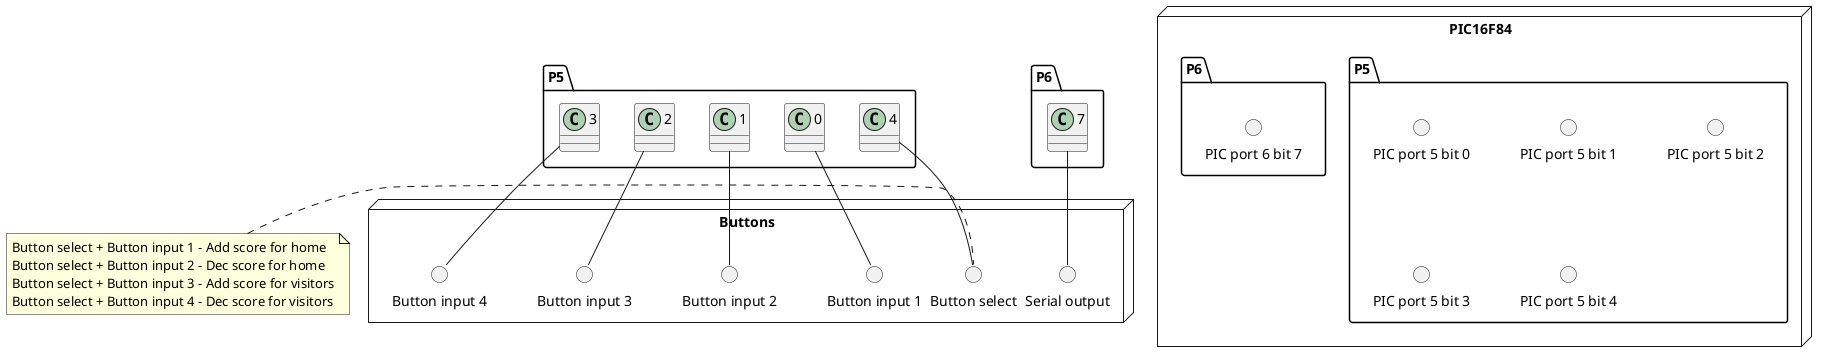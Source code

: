 @startuml

node PIC16F84 {
	() "PIC port 5 bit 0" as P5.0
	() "PIC port 5 bit 1" as P5.1
	() "PIC port 5 bit 2" as P5.2
	() "PIC port 5 bit 3" as P5.3
	() "PIC port 5 bit 4" as P5.4
	() "PIC port 6 bit 7" as P6.7
}

node Buttons {

	() "Button select" as BS
	() "Button input 1" as BI1
	() "Button input 2" as BI2
	() "Button input 3" as BI3
	() "Button input 4" as BI4

	() "Serial output"     AS TX

}

P5.0 -- BI1
P5.1 -- BI2
P5.2 -- BI3
P5.3 -- BI4
P5.4 -- BS

P6.7 -- TX

note left of BS
	Button select + Button input 1 - Add score for home
	Button select + Button input 2 - Dec score for home
	Button select + Button input 3 - Add score for visitors
	Button select + Button input 4 - Dec score for visitors
end note

@enduml